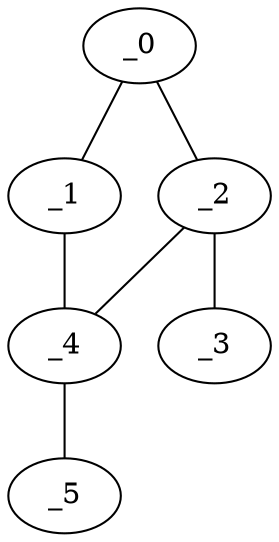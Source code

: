 graph HP1_0029 {
	_0	 [x="0.464803",
		y="3.06694"];
	_1	 [x="1.35255",
		y="0.564076"];
	_0 -- _1;
	_2	 [x="2.10817",
		y="0.76758"];
	_0 -- _2;
	_4	 [x="0.523599",
		y="2.05371"];
	_1 -- _4;
	_3	 [x="1.5739",
		y="2.42951"];
	_2 -- _3;
	_2 -- _4;
	_5	 [x="2.47361",
		y="1.55014"];
	_4 -- _5;
}
